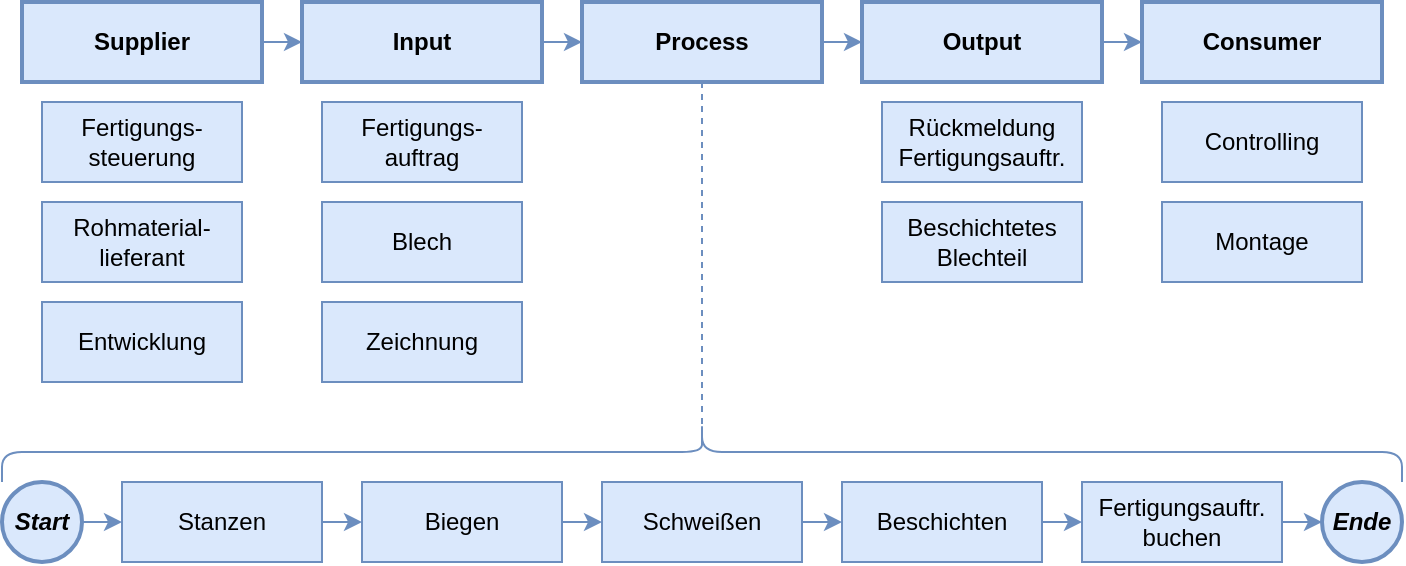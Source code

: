 <mxfile compressed="false" version="14.4.2" type="device">
  <diagram id="drfLqNVyydwIZhIdmoTr" name="Seite-1">
    <mxGraphModel dx="769" dy="484" grid="1" gridSize="10" guides="1" tooltips="1" connect="1" arrows="1" fold="1" page="1" pageScale="1" pageWidth="827" pageHeight="1169" math="0" shadow="0">
      <root>
        <mxCell id="0" />
        <mxCell id="1" parent="0" />
        <mxCell id="54KafcoLiV1RwE8CW45p-1" value="&lt;span&gt;S&lt;/span&gt;upplier" style="rounded=0;whiteSpace=wrap;html=1;fillColor=#dae8fc;strokeColor=#6c8ebf;fontStyle=1;strokeWidth=2;" parent="1" vertex="1">
          <mxGeometry x="40" y="80" width="120" height="40" as="geometry" />
        </mxCell>
        <mxCell id="54KafcoLiV1RwE8CW45p-2" value="&lt;span&gt;I&lt;/span&gt;nput&lt;span style=&quot;color: rgba(0 , 0 , 0 , 0) ; font-family: monospace ; font-size: 0px&quot;&gt;%3CmxGraphModel%3E%3Croot%3E%3CmxCell%20id%3D%220%22%2F%3E%3CmxCell%20id%3D%221%22%20parent%3D%220%22%2F%3E%3CmxCell%20id%3D%222%22%20value%3D%22Supplier%22%20style%3D%22rounded%3D0%3BwhiteSpace%3Dwrap%3Bhtml%3D1%3B%22%20vertex%3D%221%22%20parent%3D%221%22%3E%3CmxGeometry%20x%3D%2240%22%20y%3D%2280%22%20width%3D%2280%22%20height%3D%2240%22%20as%3D%22geometry%22%2F%3E%3C%2FmxCell%3E%3C%2Froot%3E%3C%2FmxGraphModel%3E&lt;/span&gt;" style="rounded=0;whiteSpace=wrap;html=1;fillColor=#dae8fc;strokeColor=#6c8ebf;fontStyle=1;strokeWidth=2;" parent="1" vertex="1">
          <mxGeometry x="180" y="80" width="120" height="40" as="geometry" />
        </mxCell>
        <mxCell id="54KafcoLiV1RwE8CW45p-3" value="&lt;span&gt;P&lt;/span&gt;rocess" style="rounded=0;whiteSpace=wrap;html=1;fillColor=#dae8fc;strokeColor=#6c8ebf;fontStyle=1;strokeWidth=2;" parent="1" vertex="1">
          <mxGeometry x="320" y="80" width="120" height="40" as="geometry" />
        </mxCell>
        <mxCell id="54KafcoLiV1RwE8CW45p-4" value="&lt;span&gt;O&lt;/span&gt;utput" style="rounded=0;whiteSpace=wrap;html=1;fillColor=#dae8fc;strokeColor=#6c8ebf;fontStyle=1;strokeWidth=2;" parent="1" vertex="1">
          <mxGeometry x="460" y="80" width="120" height="40" as="geometry" />
        </mxCell>
        <mxCell id="54KafcoLiV1RwE8CW45p-5" value="&lt;span&gt;C&lt;/span&gt;onsumer" style="rounded=0;whiteSpace=wrap;html=1;fillColor=#dae8fc;strokeColor=#6c8ebf;fontStyle=1;strokeWidth=2;" parent="1" vertex="1">
          <mxGeometry x="600" y="80" width="120" height="40" as="geometry" />
        </mxCell>
        <mxCell id="FAfUWmcSJ0Zc_fQq4AfE-1" value="" style="endArrow=classic;html=1;exitX=1;exitY=0.5;exitDx=0;exitDy=0;entryX=0;entryY=0.5;entryDx=0;entryDy=0;fillColor=#dae8fc;strokeColor=#6c8ebf;" edge="1" parent="1" source="54KafcoLiV1RwE8CW45p-1" target="54KafcoLiV1RwE8CW45p-2">
          <mxGeometry width="50" height="50" relative="1" as="geometry">
            <mxPoint x="200" y="210" as="sourcePoint" />
            <mxPoint x="250" y="160" as="targetPoint" />
          </mxGeometry>
        </mxCell>
        <mxCell id="FAfUWmcSJ0Zc_fQq4AfE-2" value="" style="endArrow=classic;html=1;fillColor=#dae8fc;strokeColor=#6c8ebf;exitX=1;exitY=0.5;exitDx=0;exitDy=0;entryX=0;entryY=0.5;entryDx=0;entryDy=0;" edge="1" parent="1" source="54KafcoLiV1RwE8CW45p-2" target="54KafcoLiV1RwE8CW45p-3">
          <mxGeometry width="50" height="50" relative="1" as="geometry">
            <mxPoint x="250" y="210" as="sourcePoint" />
            <mxPoint x="300" y="160" as="targetPoint" />
          </mxGeometry>
        </mxCell>
        <mxCell id="FAfUWmcSJ0Zc_fQq4AfE-3" value="" style="endArrow=classic;html=1;fillColor=#dae8fc;strokeColor=#6c8ebf;exitX=1;exitY=0.5;exitDx=0;exitDy=0;entryX=0;entryY=0.5;entryDx=0;entryDy=0;" edge="1" parent="1" source="54KafcoLiV1RwE8CW45p-3" target="54KafcoLiV1RwE8CW45p-4">
          <mxGeometry width="50" height="50" relative="1" as="geometry">
            <mxPoint x="420" y="230" as="sourcePoint" />
            <mxPoint x="470" y="180" as="targetPoint" />
          </mxGeometry>
        </mxCell>
        <mxCell id="FAfUWmcSJ0Zc_fQq4AfE-4" value="" style="endArrow=classic;html=1;fillColor=#dae8fc;strokeColor=#6c8ebf;exitX=1;exitY=0.5;exitDx=0;exitDy=0;entryX=0;entryY=0.5;entryDx=0;entryDy=0;" edge="1" parent="1" source="54KafcoLiV1RwE8CW45p-4" target="54KafcoLiV1RwE8CW45p-5">
          <mxGeometry width="50" height="50" relative="1" as="geometry">
            <mxPoint x="590" y="210" as="sourcePoint" />
            <mxPoint x="640" y="160" as="targetPoint" />
          </mxGeometry>
        </mxCell>
        <mxCell id="FAfUWmcSJ0Zc_fQq4AfE-5" value="Fertigungs-&lt;br&gt;steuerung" style="rounded=0;whiteSpace=wrap;html=1;strokeWidth=1;fillColor=#dae8fc;strokeColor=#6c8ebf;" vertex="1" parent="1">
          <mxGeometry x="50" y="130" width="100" height="40" as="geometry" />
        </mxCell>
        <mxCell id="FAfUWmcSJ0Zc_fQq4AfE-6" value="Rohmaterial-&lt;br&gt;lieferant" style="rounded=0;whiteSpace=wrap;html=1;strokeWidth=1;fillColor=#dae8fc;strokeColor=#6c8ebf;" vertex="1" parent="1">
          <mxGeometry x="50" y="180" width="100" height="40" as="geometry" />
        </mxCell>
        <mxCell id="FAfUWmcSJ0Zc_fQq4AfE-7" value="Entwicklung" style="rounded=0;whiteSpace=wrap;html=1;strokeWidth=1;fillColor=#dae8fc;strokeColor=#6c8ebf;" vertex="1" parent="1">
          <mxGeometry x="50" y="230" width="100" height="40" as="geometry" />
        </mxCell>
        <mxCell id="FAfUWmcSJ0Zc_fQq4AfE-8" value="Fertigungs-&lt;br&gt;auftrag" style="rounded=0;whiteSpace=wrap;html=1;strokeWidth=1;fillColor=#dae8fc;strokeColor=#6c8ebf;" vertex="1" parent="1">
          <mxGeometry x="190" y="130" width="100" height="40" as="geometry" />
        </mxCell>
        <mxCell id="FAfUWmcSJ0Zc_fQq4AfE-9" value="Blech" style="rounded=0;whiteSpace=wrap;html=1;strokeWidth=1;fillColor=#dae8fc;strokeColor=#6c8ebf;" vertex="1" parent="1">
          <mxGeometry x="190" y="180" width="100" height="40" as="geometry" />
        </mxCell>
        <mxCell id="FAfUWmcSJ0Zc_fQq4AfE-10" value="Zeichnung" style="rounded=0;whiteSpace=wrap;html=1;strokeWidth=1;fillColor=#dae8fc;strokeColor=#6c8ebf;" vertex="1" parent="1">
          <mxGeometry x="190" y="230" width="100" height="40" as="geometry" />
        </mxCell>
        <mxCell id="FAfUWmcSJ0Zc_fQq4AfE-11" value="Rückmeldung&lt;br&gt;Fertigungsauftr." style="rounded=0;whiteSpace=wrap;html=1;strokeWidth=1;fillColor=#dae8fc;strokeColor=#6c8ebf;" vertex="1" parent="1">
          <mxGeometry x="470" y="130" width="100" height="40" as="geometry" />
        </mxCell>
        <mxCell id="FAfUWmcSJ0Zc_fQq4AfE-12" value="Beschichtetes&lt;br&gt;Blechteil" style="rounded=0;whiteSpace=wrap;html=1;strokeWidth=1;fillColor=#dae8fc;strokeColor=#6c8ebf;" vertex="1" parent="1">
          <mxGeometry x="470" y="180" width="100" height="40" as="geometry" />
        </mxCell>
        <mxCell id="FAfUWmcSJ0Zc_fQq4AfE-13" value="Controlling" style="rounded=0;whiteSpace=wrap;html=1;strokeWidth=1;fillColor=#dae8fc;strokeColor=#6c8ebf;" vertex="1" parent="1">
          <mxGeometry x="610" y="130" width="100" height="40" as="geometry" />
        </mxCell>
        <mxCell id="FAfUWmcSJ0Zc_fQq4AfE-14" value="Montage" style="rounded=0;whiteSpace=wrap;html=1;strokeWidth=1;fillColor=#dae8fc;strokeColor=#6c8ebf;" vertex="1" parent="1">
          <mxGeometry x="610" y="180" width="100" height="40" as="geometry" />
        </mxCell>
        <mxCell id="FAfUWmcSJ0Zc_fQq4AfE-15" value="Schweißen&lt;span style=&quot;color: rgba(0 , 0 , 0 , 0) ; font-family: monospace ; font-size: 0px&quot;&gt;%3CmxGraphModel%3E%3Croot%3E%3CmxCell%20id%3D%220%22%2F%3E%3CmxCell%20id%3D%221%22%20parent%3D%220%22%2F%3E%3CmxCell%20id%3D%222%22%20value%3D%22Stanzen%22%20style%3D%22rounded%3D0%3BwhiteSpace%3Dwrap%3Bhtml%3D1%3BstrokeWidth%3D1%3BfillColor%3D%23dae8fc%3BstrokeColor%3D%236c8ebf%3B%22%20vertex%3D%221%22%20parent%3D%221%22%3E%3CmxGeometry%20x%3D%22330%22%20y%3D%22320%22%20width%3D%22100%22%20height%3D%2240%22%20as%3D%22geometry%22%2F%3E%3C%2FmxCell%3E%3C%2Froot%3E%3C%2FmxGraphModel%3E&lt;/span&gt;" style="rounded=0;whiteSpace=wrap;html=1;strokeWidth=1;fillColor=#dae8fc;strokeColor=#6c8ebf;" vertex="1" parent="1">
          <mxGeometry x="330" y="320" width="100" height="40" as="geometry" />
        </mxCell>
        <mxCell id="FAfUWmcSJ0Zc_fQq4AfE-16" value="Biegen" style="rounded=0;whiteSpace=wrap;html=1;strokeWidth=1;fillColor=#dae8fc;strokeColor=#6c8ebf;" vertex="1" parent="1">
          <mxGeometry x="210" y="320" width="100" height="40" as="geometry" />
        </mxCell>
        <mxCell id="FAfUWmcSJ0Zc_fQq4AfE-17" value="Stanzen" style="rounded=0;whiteSpace=wrap;html=1;strokeWidth=1;fillColor=#dae8fc;strokeColor=#6c8ebf;" vertex="1" parent="1">
          <mxGeometry x="90" y="320" width="100" height="40" as="geometry" />
        </mxCell>
        <mxCell id="FAfUWmcSJ0Zc_fQq4AfE-18" value="Beschichten" style="rounded=0;whiteSpace=wrap;html=1;strokeWidth=1;fillColor=#dae8fc;strokeColor=#6c8ebf;" vertex="1" parent="1">
          <mxGeometry x="450" y="320" width="100" height="40" as="geometry" />
        </mxCell>
        <mxCell id="FAfUWmcSJ0Zc_fQq4AfE-19" value="Fertigungsauftr.&lt;br&gt;buchen" style="rounded=0;whiteSpace=wrap;html=1;strokeWidth=1;fillColor=#dae8fc;strokeColor=#6c8ebf;" vertex="1" parent="1">
          <mxGeometry x="570" y="320" width="100" height="40" as="geometry" />
        </mxCell>
        <mxCell id="FAfUWmcSJ0Zc_fQq4AfE-20" value="" style="endArrow=classic;html=1;fillColor=#dae8fc;strokeColor=#6c8ebf;exitX=1;exitY=0.5;exitDx=0;exitDy=0;entryX=0;entryY=0.5;entryDx=0;entryDy=0;" edge="1" parent="1" source="FAfUWmcSJ0Zc_fQq4AfE-17" target="FAfUWmcSJ0Zc_fQq4AfE-16">
          <mxGeometry width="50" height="50" relative="1" as="geometry">
            <mxPoint x="190" y="420" as="sourcePoint" />
            <mxPoint x="240" y="370" as="targetPoint" />
          </mxGeometry>
        </mxCell>
        <mxCell id="FAfUWmcSJ0Zc_fQq4AfE-21" value="" style="endArrow=classic;html=1;fillColor=#dae8fc;strokeColor=#6c8ebf;entryX=0;entryY=0.5;entryDx=0;entryDy=0;exitX=1;exitY=0.5;exitDx=0;exitDy=0;" edge="1" parent="1" source="FAfUWmcSJ0Zc_fQq4AfE-16" target="FAfUWmcSJ0Zc_fQq4AfE-15">
          <mxGeometry width="50" height="50" relative="1" as="geometry">
            <mxPoint x="310" y="430" as="sourcePoint" />
            <mxPoint x="360" y="380" as="targetPoint" />
          </mxGeometry>
        </mxCell>
        <mxCell id="FAfUWmcSJ0Zc_fQq4AfE-22" value="" style="endArrow=classic;html=1;fillColor=#dae8fc;strokeColor=#6c8ebf;entryX=0;entryY=0.5;entryDx=0;entryDy=0;exitX=1;exitY=0.5;exitDx=0;exitDy=0;" edge="1" parent="1" source="FAfUWmcSJ0Zc_fQq4AfE-15" target="FAfUWmcSJ0Zc_fQq4AfE-18">
          <mxGeometry width="50" height="50" relative="1" as="geometry">
            <mxPoint x="420" y="440" as="sourcePoint" />
            <mxPoint x="470" y="390" as="targetPoint" />
          </mxGeometry>
        </mxCell>
        <mxCell id="FAfUWmcSJ0Zc_fQq4AfE-23" value="" style="endArrow=classic;html=1;fillColor=#dae8fc;strokeColor=#6c8ebf;entryX=0;entryY=0.5;entryDx=0;entryDy=0;exitX=1;exitY=0.5;exitDx=0;exitDy=0;" edge="1" parent="1" source="FAfUWmcSJ0Zc_fQq4AfE-18" target="FAfUWmcSJ0Zc_fQq4AfE-19">
          <mxGeometry width="50" height="50" relative="1" as="geometry">
            <mxPoint x="520" y="450" as="sourcePoint" />
            <mxPoint x="570" y="400" as="targetPoint" />
          </mxGeometry>
        </mxCell>
        <mxCell id="FAfUWmcSJ0Zc_fQq4AfE-24" value="Start" style="ellipse;whiteSpace=wrap;html=1;strokeWidth=2;fillColor=#dae8fc;strokeColor=#6c8ebf;fontStyle=3" vertex="1" parent="1">
          <mxGeometry x="30" y="320" width="40" height="40" as="geometry" />
        </mxCell>
        <mxCell id="FAfUWmcSJ0Zc_fQq4AfE-25" value="Ende" style="ellipse;whiteSpace=wrap;html=1;strokeWidth=2;fillColor=#dae8fc;strokeColor=#6c8ebf;fontStyle=3" vertex="1" parent="1">
          <mxGeometry x="690" y="320" width="40" height="40" as="geometry" />
        </mxCell>
        <mxCell id="FAfUWmcSJ0Zc_fQq4AfE-27" value="" style="endArrow=classic;html=1;fillColor=#dae8fc;strokeColor=#6c8ebf;exitX=1;exitY=0.5;exitDx=0;exitDy=0;entryX=0;entryY=0.5;entryDx=0;entryDy=0;" edge="1" parent="1" source="FAfUWmcSJ0Zc_fQq4AfE-24" target="FAfUWmcSJ0Zc_fQq4AfE-17">
          <mxGeometry width="50" height="50" relative="1" as="geometry">
            <mxPoint x="40" y="450" as="sourcePoint" />
            <mxPoint x="90" y="400" as="targetPoint" />
          </mxGeometry>
        </mxCell>
        <mxCell id="FAfUWmcSJ0Zc_fQq4AfE-28" value="" style="endArrow=classic;html=1;fillColor=#dae8fc;strokeColor=#6c8ebf;entryX=0;entryY=0.5;entryDx=0;entryDy=0;exitX=1;exitY=0.5;exitDx=0;exitDy=0;" edge="1" parent="1" source="FAfUWmcSJ0Zc_fQq4AfE-19" target="FAfUWmcSJ0Zc_fQq4AfE-25">
          <mxGeometry width="50" height="50" relative="1" as="geometry">
            <mxPoint x="670" y="440" as="sourcePoint" />
            <mxPoint x="720" y="390" as="targetPoint" />
          </mxGeometry>
        </mxCell>
        <mxCell id="FAfUWmcSJ0Zc_fQq4AfE-29" value="" style="shape=curlyBracket;whiteSpace=wrap;html=1;rounded=1;strokeWidth=1;rotation=90;fillColor=#dae8fc;strokeColor=#6c8ebf;" vertex="1" parent="1">
          <mxGeometry x="365" y="-45" width="30" height="700" as="geometry" />
        </mxCell>
        <mxCell id="FAfUWmcSJ0Zc_fQq4AfE-30" value="" style="endArrow=none;html=1;exitX=0.5;exitY=1;exitDx=0;exitDy=0;fillColor=#dae8fc;strokeColor=#6c8ebf;entryX=0.1;entryY=0.5;entryDx=0;entryDy=0;entryPerimeter=0;endFill=0;dashed=1;" edge="1" parent="1" source="54KafcoLiV1RwE8CW45p-3" target="FAfUWmcSJ0Zc_fQq4AfE-29">
          <mxGeometry width="50" height="50" relative="1" as="geometry">
            <mxPoint x="370" y="240" as="sourcePoint" />
            <mxPoint x="380" y="280" as="targetPoint" />
          </mxGeometry>
        </mxCell>
      </root>
    </mxGraphModel>
  </diagram>
</mxfile>
